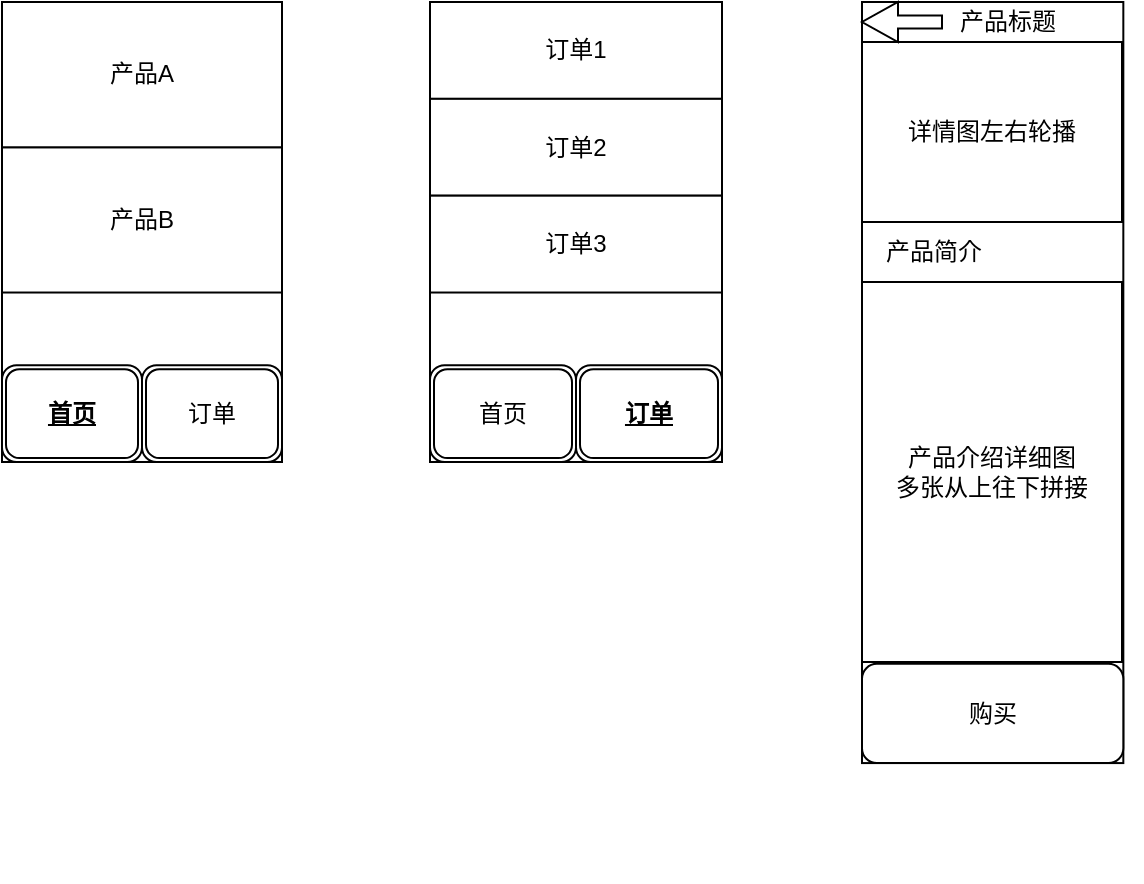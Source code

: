 <mxfile version="13.10.0" type="github">
  <diagram id="0y5CBF9WTk6m3tG4iunj" name="Page-1">
    <mxGraphModel dx="1422" dy="762" grid="1" gridSize="10" guides="1" tooltips="1" connect="1" arrows="1" fold="1" page="1" pageScale="1" pageWidth="827" pageHeight="1169" math="0" shadow="0">
      <root>
        <mxCell id="0" />
        <mxCell id="1" parent="0" />
        <mxCell id="aXzQpGHQhzWdp8_T5svX-5" value="" style="group" vertex="1" connectable="0" parent="1">
          <mxGeometry x="60" y="60" width="140" height="230" as="geometry" />
        </mxCell>
        <mxCell id="aXzQpGHQhzWdp8_T5svX-16" value="产品A" style="rounded=0;whiteSpace=wrap;html=1;" vertex="1" parent="aXzQpGHQhzWdp8_T5svX-5">
          <mxGeometry width="140" height="72.632" as="geometry" />
        </mxCell>
        <mxCell id="aXzQpGHQhzWdp8_T5svX-25" value="" style="group" vertex="1" connectable="0" parent="aXzQpGHQhzWdp8_T5svX-5">
          <mxGeometry width="140" height="230" as="geometry" />
        </mxCell>
        <mxCell id="aXzQpGHQhzWdp8_T5svX-2" value="" style="rounded=0;whiteSpace=wrap;html=1;" vertex="1" parent="aXzQpGHQhzWdp8_T5svX-25">
          <mxGeometry width="140" height="230" as="geometry" />
        </mxCell>
        <mxCell id="aXzQpGHQhzWdp8_T5svX-3" value="&lt;b&gt;&lt;u&gt;首页&lt;/u&gt;&lt;/b&gt;" style="shape=ext;double=1;rounded=1;whiteSpace=wrap;html=1;" vertex="1" parent="aXzQpGHQhzWdp8_T5svX-25">
          <mxGeometry y="181.579" width="70" height="48.421" as="geometry" />
        </mxCell>
        <mxCell id="aXzQpGHQhzWdp8_T5svX-4" value="订单" style="shape=ext;double=1;rounded=1;whiteSpace=wrap;html=1;" vertex="1" parent="aXzQpGHQhzWdp8_T5svX-25">
          <mxGeometry x="70" y="181.579" width="70" height="48.421" as="geometry" />
        </mxCell>
        <mxCell id="aXzQpGHQhzWdp8_T5svX-17" value="产品B" style="rounded=0;whiteSpace=wrap;html=1;" vertex="1" parent="aXzQpGHQhzWdp8_T5svX-25">
          <mxGeometry y="72.63" width="140" height="72.632" as="geometry" />
        </mxCell>
        <mxCell id="aXzQpGHQhzWdp8_T5svX-23" value="产品A" style="rounded=0;whiteSpace=wrap;html=1;" vertex="1" parent="aXzQpGHQhzWdp8_T5svX-25">
          <mxGeometry width="140" height="72.632" as="geometry" />
        </mxCell>
        <mxCell id="aXzQpGHQhzWdp8_T5svX-7" value="" style="group" vertex="1" connectable="0" parent="1">
          <mxGeometry x="490" y="60" width="140" height="440.0" as="geometry" />
        </mxCell>
        <mxCell id="aXzQpGHQhzWdp8_T5svX-8" value="" style="rounded=0;whiteSpace=wrap;html=1;" vertex="1" parent="aXzQpGHQhzWdp8_T5svX-7">
          <mxGeometry width="130.667" height="380.541" as="geometry" />
        </mxCell>
        <mxCell id="aXzQpGHQhzWdp8_T5svX-34" value="" style="group" vertex="1" connectable="0" parent="aXzQpGHQhzWdp8_T5svX-7">
          <mxGeometry width="130.667" height="440.0" as="geometry" />
        </mxCell>
        <mxCell id="aXzQpGHQhzWdp8_T5svX-31" value="购买" style="rounded=1;whiteSpace=wrap;html=1;" vertex="1" parent="aXzQpGHQhzWdp8_T5svX-34">
          <mxGeometry y="330.905" width="130.667" height="49.636" as="geometry" />
        </mxCell>
        <mxCell id="aXzQpGHQhzWdp8_T5svX-32" value="" style="group" vertex="1" connectable="0" parent="aXzQpGHQhzWdp8_T5svX-34">
          <mxGeometry width="130" height="440.0" as="geometry" />
        </mxCell>
        <mxCell id="aXzQpGHQhzWdp8_T5svX-22" value="详情图左右轮播" style="rounded=0;whiteSpace=wrap;html=1;" vertex="1" parent="aXzQpGHQhzWdp8_T5svX-32">
          <mxGeometry y="20" width="130" height="90" as="geometry" />
        </mxCell>
        <mxCell id="aXzQpGHQhzWdp8_T5svX-28" value="&amp;nbsp; &amp;nbsp;产品简介" style="text;html=1;strokeColor=none;fillColor=none;align=left;verticalAlign=middle;whiteSpace=wrap;rounded=0;" vertex="1" parent="aXzQpGHQhzWdp8_T5svX-34">
          <mxGeometry y="110" width="130" height="30" as="geometry" />
        </mxCell>
        <mxCell id="aXzQpGHQhzWdp8_T5svX-30" value="产品介绍详细图&lt;br&gt;多张从上往下拼接&lt;br&gt;" style="rounded=0;whiteSpace=wrap;html=1;" vertex="1" parent="aXzQpGHQhzWdp8_T5svX-34">
          <mxGeometry y="140" width="130" height="190" as="geometry" />
        </mxCell>
        <mxCell id="aXzQpGHQhzWdp8_T5svX-39" value="" style="html=1;shadow=0;dashed=0;align=center;verticalAlign=middle;shape=mxgraph.arrows2.sharpArrow2;dy1=0.67;dx1=18;dx2=18;dy3=0.67;dx3=18;notch=0;direction=west;" vertex="1" parent="aXzQpGHQhzWdp8_T5svX-7">
          <mxGeometry width="40" height="20" as="geometry" />
        </mxCell>
        <mxCell id="aXzQpGHQhzWdp8_T5svX-42" value="产品标题" style="text;html=1;strokeColor=none;fillColor=none;align=center;verticalAlign=middle;whiteSpace=wrap;rounded=0;" vertex="1" parent="aXzQpGHQhzWdp8_T5svX-7">
          <mxGeometry x="40" y="10" width="66" as="geometry" />
        </mxCell>
        <mxCell id="aXzQpGHQhzWdp8_T5svX-11" value="" style="group" vertex="1" connectable="0" parent="1">
          <mxGeometry x="274" y="60" width="146" height="230" as="geometry" />
        </mxCell>
        <mxCell id="aXzQpGHQhzWdp8_T5svX-26" value="" style="group" vertex="1" connectable="0" parent="aXzQpGHQhzWdp8_T5svX-11">
          <mxGeometry width="146" height="230.0" as="geometry" />
        </mxCell>
        <mxCell id="aXzQpGHQhzWdp8_T5svX-12" value="" style="rounded=0;whiteSpace=wrap;html=1;" vertex="1" parent="aXzQpGHQhzWdp8_T5svX-26">
          <mxGeometry width="146" height="230" as="geometry" />
        </mxCell>
        <mxCell id="aXzQpGHQhzWdp8_T5svX-13" value="首页" style="shape=ext;double=1;rounded=1;whiteSpace=wrap;html=1;" vertex="1" parent="aXzQpGHQhzWdp8_T5svX-26">
          <mxGeometry y="181.579" width="73" height="48.421" as="geometry" />
        </mxCell>
        <mxCell id="aXzQpGHQhzWdp8_T5svX-14" value="&lt;span&gt;&lt;b&gt;&lt;u&gt;订单&lt;/u&gt;&lt;/b&gt;&lt;/span&gt;" style="shape=ext;double=1;rounded=1;whiteSpace=wrap;html=1;" vertex="1" parent="aXzQpGHQhzWdp8_T5svX-26">
          <mxGeometry x="73" y="181.579" width="73" height="48.421" as="geometry" />
        </mxCell>
        <mxCell id="aXzQpGHQhzWdp8_T5svX-18" value="订单1" style="rounded=0;whiteSpace=wrap;html=1;" vertex="1" parent="aXzQpGHQhzWdp8_T5svX-26">
          <mxGeometry width="146" height="48.421" as="geometry" />
        </mxCell>
        <mxCell id="aXzQpGHQhzWdp8_T5svX-20" value="订单2" style="rounded=0;whiteSpace=wrap;html=1;" vertex="1" parent="aXzQpGHQhzWdp8_T5svX-26">
          <mxGeometry y="48.421" width="146" height="48.421" as="geometry" />
        </mxCell>
        <mxCell id="aXzQpGHQhzWdp8_T5svX-21" value="订单3" style="rounded=0;whiteSpace=wrap;html=1;" vertex="1" parent="aXzQpGHQhzWdp8_T5svX-26">
          <mxGeometry y="96.842" width="146" height="48.421" as="geometry" />
        </mxCell>
      </root>
    </mxGraphModel>
  </diagram>
</mxfile>
